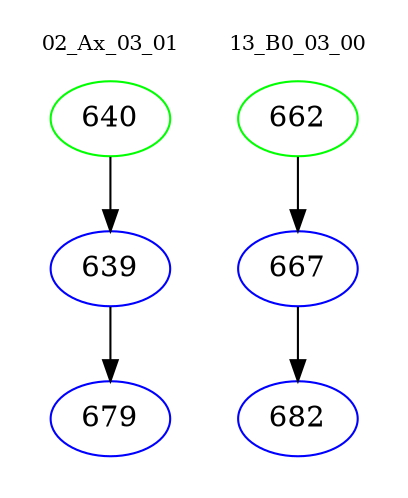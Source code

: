 digraph{
subgraph cluster_0 {
color = white
label = "02_Ax_03_01";
fontsize=10;
T0_640 [label="640", color="green"]
T0_640 -> T0_639 [color="black"]
T0_639 [label="639", color="blue"]
T0_639 -> T0_679 [color="black"]
T0_679 [label="679", color="blue"]
}
subgraph cluster_1 {
color = white
label = "13_B0_03_00";
fontsize=10;
T1_662 [label="662", color="green"]
T1_662 -> T1_667 [color="black"]
T1_667 [label="667", color="blue"]
T1_667 -> T1_682 [color="black"]
T1_682 [label="682", color="blue"]
}
}
